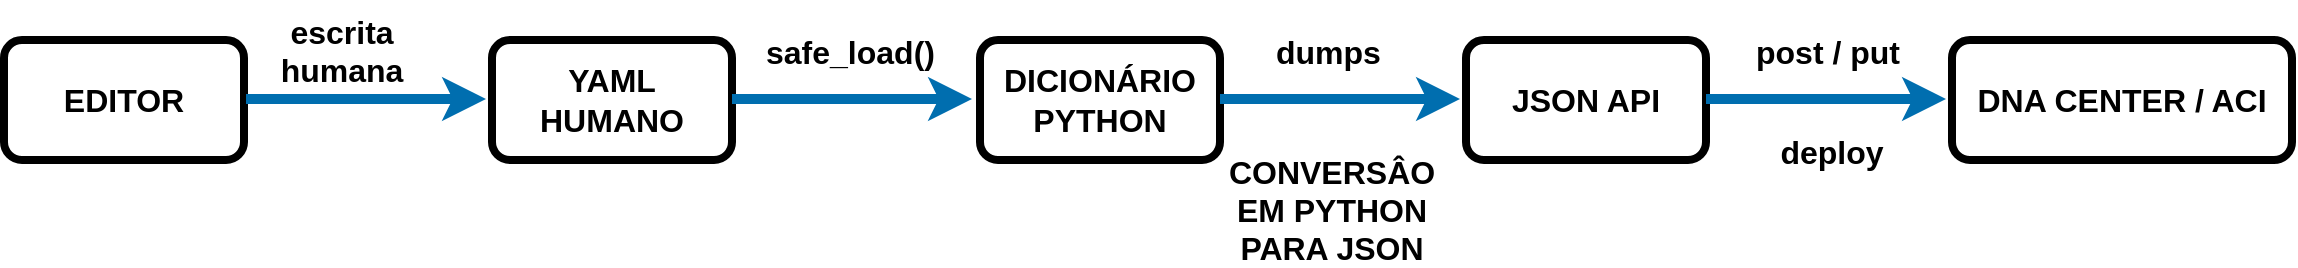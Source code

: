 <mxfile version="27.0.5">
  <diagram name="Page-1" id="ZlzabPiTbaUQpChFesmF">
    <mxGraphModel dx="1186" dy="721" grid="1" gridSize="10" guides="1" tooltips="1" connect="1" arrows="1" fold="1" page="1" pageScale="1" pageWidth="850" pageHeight="1100" math="0" shadow="0">
      <root>
        <mxCell id="0" />
        <mxCell id="1" parent="0" />
        <mxCell id="X5HH1Tl0bPug6Kl7a2SG-1" value="&lt;font style=&quot;font-size: 16px;&quot;&gt;&lt;b&gt;EDITOR&lt;/b&gt;&lt;/font&gt;" style="rounded=1;whiteSpace=wrap;html=1;gradientColor=none;strokeWidth=4;strokeColor=light-dark(#000000,#66B2FF);" parent="1" vertex="1">
          <mxGeometry x="36" y="170" width="120" height="60" as="geometry" />
        </mxCell>
        <mxCell id="X5HH1Tl0bPug6Kl7a2SG-2" value="&lt;b&gt;&lt;font style=&quot;font-size: 16px;&quot;&gt;YAML HUMANO&lt;/font&gt;&lt;/b&gt;" style="rounded=1;whiteSpace=wrap;html=1;gradientColor=none;strokeWidth=4;strokeColor=light-dark(#000000,#66B2FF);" parent="1" vertex="1">
          <mxGeometry x="280" y="170" width="120" height="60" as="geometry" />
        </mxCell>
        <mxCell id="X5HH1Tl0bPug6Kl7a2SG-3" value="&lt;b&gt;&lt;font style=&quot;font-size: 16px;&quot;&gt;DICIONÁRIO PYTHON&lt;/font&gt;&lt;/b&gt;" style="rounded=1;whiteSpace=wrap;html=1;gradientColor=none;strokeWidth=4;strokeColor=light-dark(#000000,#66B2FF);" parent="1" vertex="1">
          <mxGeometry x="524" y="170" width="120" height="60" as="geometry" />
        </mxCell>
        <mxCell id="X5HH1Tl0bPug6Kl7a2SG-4" value="&lt;b&gt;&lt;font style=&quot;font-size: 16px;&quot;&gt;JSON API&lt;/font&gt;&lt;/b&gt;" style="rounded=1;whiteSpace=wrap;html=1;gradientColor=none;strokeWidth=4;strokeColor=light-dark(#000000,#66B2FF);" parent="1" vertex="1">
          <mxGeometry x="767" y="170" width="120" height="60" as="geometry" />
        </mxCell>
        <mxCell id="X5HH1Tl0bPug6Kl7a2SG-5" value="&lt;b&gt;&lt;font style=&quot;font-size: 16px;&quot;&gt;DNA CENTER / ACI&lt;/font&gt;&lt;/b&gt;" style="rounded=1;whiteSpace=wrap;html=1;gradientColor=none;strokeWidth=4;strokeColor=light-dark(#000000,#66B2FF);" parent="1" vertex="1">
          <mxGeometry x="1010" y="170" width="170" height="60" as="geometry" />
        </mxCell>
        <mxCell id="X5HH1Tl0bPug6Kl7a2SG-6" value="&lt;font style=&quot;font-size: 16px;&quot;&gt;&lt;b&gt;dumps&lt;/b&gt;&lt;/font&gt;" style="text;html=1;whiteSpace=wrap;overflow=hidden;rounded=0;" parent="1" vertex="1">
          <mxGeometry x="670" y="160" width="60" height="30" as="geometry" />
        </mxCell>
        <mxCell id="X5HH1Tl0bPug6Kl7a2SG-7" value="" style="endArrow=classic;html=1;rounded=0;strokeWidth=5;fillColor=#1ba1e2;strokeColor=#006EAF;" parent="1" edge="1">
          <mxGeometry width="50" height="50" relative="1" as="geometry">
            <mxPoint x="400" y="199.5" as="sourcePoint" />
            <mxPoint x="520" y="199.5" as="targetPoint" />
          </mxGeometry>
        </mxCell>
        <mxCell id="X5HH1Tl0bPug6Kl7a2SG-8" value="" style="endArrow=classic;html=1;rounded=0;strokeWidth=5;fillColor=#1ba1e2;strokeColor=#006EAF;" parent="1" edge="1">
          <mxGeometry width="50" height="50" relative="1" as="geometry">
            <mxPoint x="157" y="199.5" as="sourcePoint" />
            <mxPoint x="277" y="199.5" as="targetPoint" />
          </mxGeometry>
        </mxCell>
        <mxCell id="X5HH1Tl0bPug6Kl7a2SG-9" value="" style="endArrow=classic;html=1;rounded=0;strokeWidth=5;fillColor=#1ba1e2;strokeColor=#006EAF;" parent="1" edge="1">
          <mxGeometry width="50" height="50" relative="1" as="geometry">
            <mxPoint x="644" y="199.5" as="sourcePoint" />
            <mxPoint x="764" y="199.5" as="targetPoint" />
          </mxGeometry>
        </mxCell>
        <mxCell id="X5HH1Tl0bPug6Kl7a2SG-10" value="" style="endArrow=classic;html=1;rounded=0;strokeWidth=5;fillColor=#1ba1e2;strokeColor=#006EAF;" parent="1" edge="1">
          <mxGeometry width="50" height="50" relative="1" as="geometry">
            <mxPoint x="887" y="199.5" as="sourcePoint" />
            <mxPoint x="1007" y="199.5" as="targetPoint" />
          </mxGeometry>
        </mxCell>
        <mxCell id="X5HH1Tl0bPug6Kl7a2SG-11" value="&lt;div align=&quot;center&quot;&gt;&lt;font style=&quot;font-size: 16px;&quot;&gt;CONVERSÂO EM PYTHON PARA JSON&lt;/font&gt;&lt;/div&gt;" style="text;html=1;whiteSpace=wrap;overflow=hidden;rounded=0;align=center;fontStyle=1" parent="1" vertex="1">
          <mxGeometry x="640" y="220" width="120" height="60" as="geometry" />
        </mxCell>
        <mxCell id="X5HH1Tl0bPug6Kl7a2SG-12" value="&lt;font style=&quot;font-size: 16px;&quot;&gt;&lt;b&gt;&lt;font&gt;post / put&lt;/font&gt;&lt;/b&gt;&lt;/font&gt;" style="text;html=1;whiteSpace=wrap;overflow=hidden;rounded=0;" parent="1" vertex="1">
          <mxGeometry x="910" y="160" width="80" height="30" as="geometry" />
        </mxCell>
        <mxCell id="L7BG2Ehc3fDWZeo9WnkU-1" value="&lt;b&gt;&lt;font style=&quot;font-size: 16px;&quot;&gt;escrita humana&lt;/font&gt;&lt;/b&gt;" style="text;html=1;whiteSpace=wrap;overflow=hidden;rounded=0;align=center;" vertex="1" parent="1">
          <mxGeometry x="170" y="150" width="70" height="50" as="geometry" />
        </mxCell>
        <mxCell id="L7BG2Ehc3fDWZeo9WnkU-2" value="&lt;b&gt;&lt;font style=&quot;font-size: 16px;&quot;&gt;safe_load()&lt;/font&gt;&lt;/b&gt;" style="text;html=1;whiteSpace=wrap;overflow=hidden;rounded=0;" vertex="1" parent="1">
          <mxGeometry x="415" y="160" width="90" height="30" as="geometry" />
        </mxCell>
        <mxCell id="L7BG2Ehc3fDWZeo9WnkU-3" value="&lt;b&gt;&lt;font style=&quot;font-size: 16px;&quot;&gt;deploy&lt;/font&gt;&lt;/b&gt;" style="text;html=1;whiteSpace=wrap;overflow=hidden;rounded=0;align=center;" vertex="1" parent="1">
          <mxGeometry x="910" y="210" width="80" height="30" as="geometry" />
        </mxCell>
      </root>
    </mxGraphModel>
  </diagram>
</mxfile>
